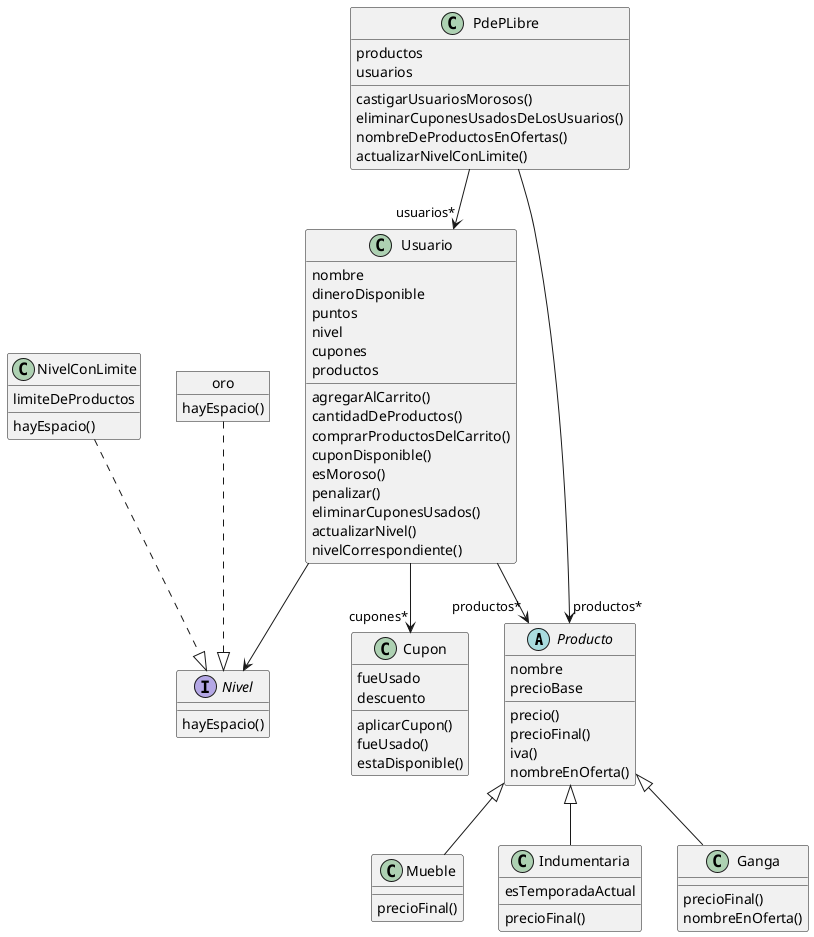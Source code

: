 @startuml
abstract class Producto{
    nombre
    precioBase
    precio()
    precioFinal()
    iva()
    nombreEnOferta()
}
class Mueble{
    precioFinal()
}
class Indumentaria{
    esTemporadaActual
    precioFinal()
}
class Ganga{
    precioFinal()
    nombreEnOferta()
}
class Cupon{
    fueUsado
    descuento
    aplicarCupon()
    fueUsado()
    estaDisponible()
}

class NivelConLimite{
    limiteDeProductos
    hayEspacio()
}
object oro{
    hayEspacio()
}
class Usuario{
    nombre
    dineroDisponible
    puntos
    nivel
    cupones
    productos
    agregarAlCarrito()
    cantidadDeProductos()
    comprarProductosDelCarrito()
    cuponDisponible()
    esMoroso()
    penalizar()
    eliminarCuponesUsados()
    actualizarNivel()
    nivelCorrespondiente()
}
class PdePLibre{
    productos
    usuarios
    castigarUsuariosMorosos()
    eliminarCuponesUsadosDeLosUsuarios()
    nombreDeProductosEnOfertas()
    actualizarNivelConLimite()
}

Producto <|-- Mueble
Producto <|-- Indumentaria
Producto <|-- Ganga
PdePLibre --> "productos*" Producto
PdePLibre --> "usuarios*" Usuario
Usuario --> "cupones*" Cupon
Usuario --> "productos*" Producto


interface Nivel{
    hayEspacio()
}
NivelConLimite ..|> Nivel
oro ..|> Nivel
Usuario --> Nivel
@enduml